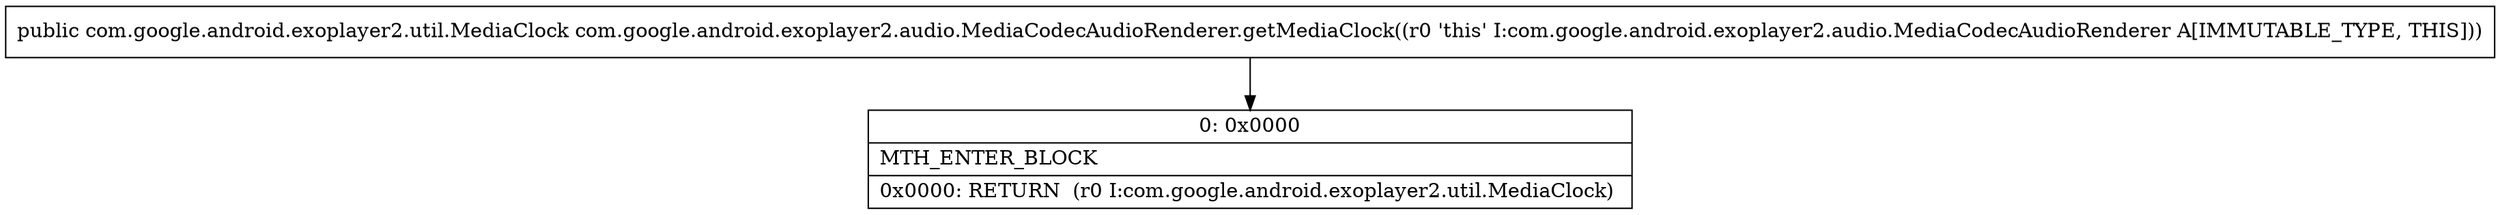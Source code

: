 digraph "CFG forcom.google.android.exoplayer2.audio.MediaCodecAudioRenderer.getMediaClock()Lcom\/google\/android\/exoplayer2\/util\/MediaClock;" {
Node_0 [shape=record,label="{0\:\ 0x0000|MTH_ENTER_BLOCK\l|0x0000: RETURN  (r0 I:com.google.android.exoplayer2.util.MediaClock) \l}"];
MethodNode[shape=record,label="{public com.google.android.exoplayer2.util.MediaClock com.google.android.exoplayer2.audio.MediaCodecAudioRenderer.getMediaClock((r0 'this' I:com.google.android.exoplayer2.audio.MediaCodecAudioRenderer A[IMMUTABLE_TYPE, THIS])) }"];
MethodNode -> Node_0;
}

